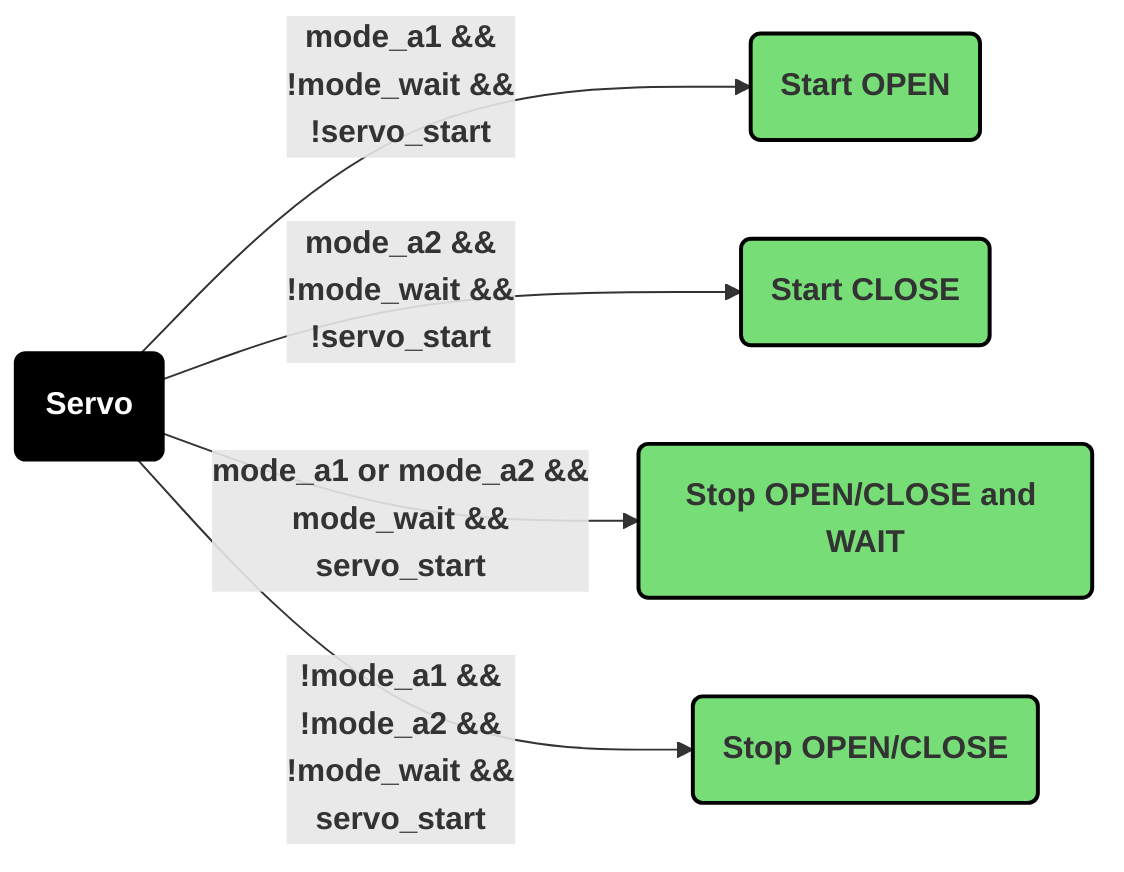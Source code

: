 graph LR

    %% 
    %% Name: s_servo.mmd
    %% Description: 
    %% 
    %% Created Date: February 2024
    %% Author:
    %% 		Lukáš Laštůvka
    %% 		https://github.com/LastuvkaLukas
    %% 
    %% License: Apache License 2.0 (https://www.apache.org/licenses/LICENSE-2.0)
    %% Copyright (c) 2024 Lukáš Laštůvka
    %% 

    %% Styles
    classDef mainNode fill:#000,color:#fff,stroke:#000000,stroke-width:2px;
    classDef greenNode fill:#77DD77,stroke:#000000,stroke-width:2px;
    classDef yellowNode fill:#F7DC6F,stroke:#000000,stroke-width:2px;
    classDef redNode fill:#FF5733,stroke:#000000,stroke-width:2px;

    %% Nodes
    Main(<b>Servo)
    A(<b>Start OPEN)
    B(<b>Start CLOSE)
    C(<b>Stop OPEN/CLOSE and WAIT)
    D(<b>Stop OPEN/CLOSE)

    %% Set styles
    class Main mainNode
    class A,B,C,D greenNode;

    %% Diagram
    Main -->|<b>mode_a1 &&\n !mode_wait &&\n !servo_start| A
    Main -->|<b>mode_a2 &&\n !mode_wait &&\n !servo_start| B
    Main -->|<b>mode_a1 or mode_a2 &&\n mode_wait &&\n servo_start| C
    Main -->|<b>!mode_a1 &&\n !mode_a2 &&\n !mode_wait &&\n servo_start| D